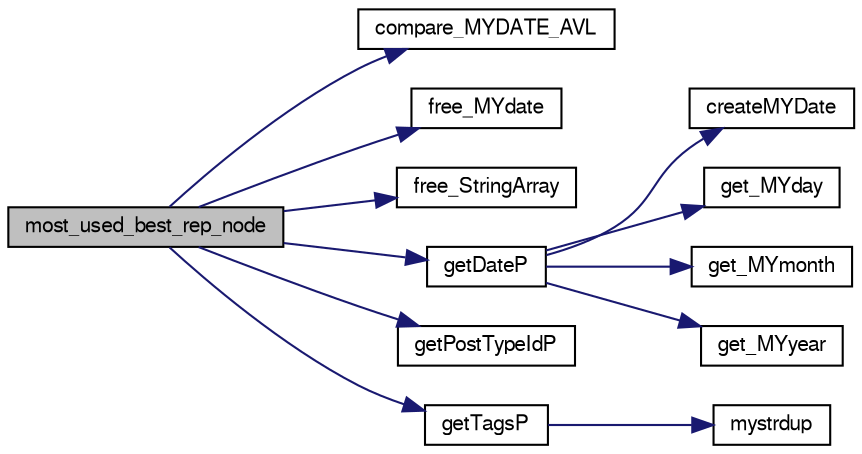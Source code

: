 digraph "most_used_best_rep_node"
{
  edge [fontname="FreeSans",fontsize="10",labelfontname="FreeSans",labelfontsize="10"];
  node [fontname="FreeSans",fontsize="10",shape=record];
  rankdir="LR";
  Node1 [label="most_used_best_rep_node",height=0.2,width=0.4,color="black", fillcolor="grey75", style="filled", fontcolor="black"];
  Node1 -> Node2 [color="midnightblue",fontsize="10",style="solid",fontname="FreeSans"];
  Node2 [label="compare_MYDATE_AVL",height=0.2,width=0.4,color="black", fillcolor="white", style="filled",URL="$mydate_8c.html#ae95826e93f0d924a0a1fc74eec38219e",tooltip="Função compara duas datas para árvores. "];
  Node1 -> Node3 [color="midnightblue",fontsize="10",style="solid",fontname="FreeSans"];
  Node3 [label="free_MYdate",height=0.2,width=0.4,color="black", fillcolor="white", style="filled",URL="$mydate_8c.html#a47a8a92914dfb1a80155143103d3183c",tooltip="Função liberta a memória da data. "];
  Node1 -> Node4 [color="midnightblue",fontsize="10",style="solid",fontname="FreeSans"];
  Node4 [label="free_StringArray",height=0.2,width=0.4,color="black", fillcolor="white", style="filled",URL="$mypost_8c.html#aab669e7098e15119ed28ed6e38174c06",tooltip="Função que liberta um array de strings. "];
  Node1 -> Node5 [color="midnightblue",fontsize="10",style="solid",fontname="FreeSans"];
  Node5 [label="getDateP",height=0.2,width=0.4,color="black", fillcolor="white", style="filled",URL="$mypost_8c.html#adf9b3f45c7d3d9aba8e882521cc22a4d",tooltip="Função que obtém a data de criação de um post. "];
  Node5 -> Node6 [color="midnightblue",fontsize="10",style="solid",fontname="FreeSans"];
  Node6 [label="createMYDate",height=0.2,width=0.4,color="black", fillcolor="white", style="filled",URL="$mydate_8c.html#a641c1c8236312a67f3e78d5d7ad3e4cd",tooltip="Função inicializa a estrutura de data. "];
  Node5 -> Node7 [color="midnightblue",fontsize="10",style="solid",fontname="FreeSans"];
  Node7 [label="get_MYday",height=0.2,width=0.4,color="black", fillcolor="white", style="filled",URL="$mydate_8c.html#aa3411c3bed105d605ac9400ffa851127",tooltip="Função que devolve a informação do dia da data. "];
  Node5 -> Node8 [color="midnightblue",fontsize="10",style="solid",fontname="FreeSans"];
  Node8 [label="get_MYmonth",height=0.2,width=0.4,color="black", fillcolor="white", style="filled",URL="$mydate_8c.html#a8e3bb2ee4a75232efb95e5710f5427ad",tooltip="Função que devolve a informação do mês da data. "];
  Node5 -> Node9 [color="midnightblue",fontsize="10",style="solid",fontname="FreeSans"];
  Node9 [label="get_MYyear",height=0.2,width=0.4,color="black", fillcolor="white", style="filled",URL="$mydate_8c.html#a21393f309c08c543e814be7269672def",tooltip="Função que devolve a informação do ano da data. "];
  Node1 -> Node10 [color="midnightblue",fontsize="10",style="solid",fontname="FreeSans"];
  Node10 [label="getPostTypeIdP",height=0.2,width=0.4,color="black", fillcolor="white", style="filled",URL="$mypost_8c.html#a514d82e76edef763f417b1a75d92939e",tooltip="Função que obtém o TypeId de um post. "];
  Node1 -> Node11 [color="midnightblue",fontsize="10",style="solid",fontname="FreeSans"];
  Node11 [label="getTagsP",height=0.2,width=0.4,color="black", fillcolor="white", style="filled",URL="$mypost_8c.html#aa6d40388c37817d0cf42aeb4a9329f41",tooltip="Função que obtém as tags de um post. "];
  Node11 -> Node12 [color="midnightblue",fontsize="10",style="solid",fontname="FreeSans"];
  Node12 [label="mystrdup",height=0.2,width=0.4,color="black", fillcolor="white", style="filled",URL="$common_8c.html#aaec695d4d3f73b13b968950d7857116d"];
}
